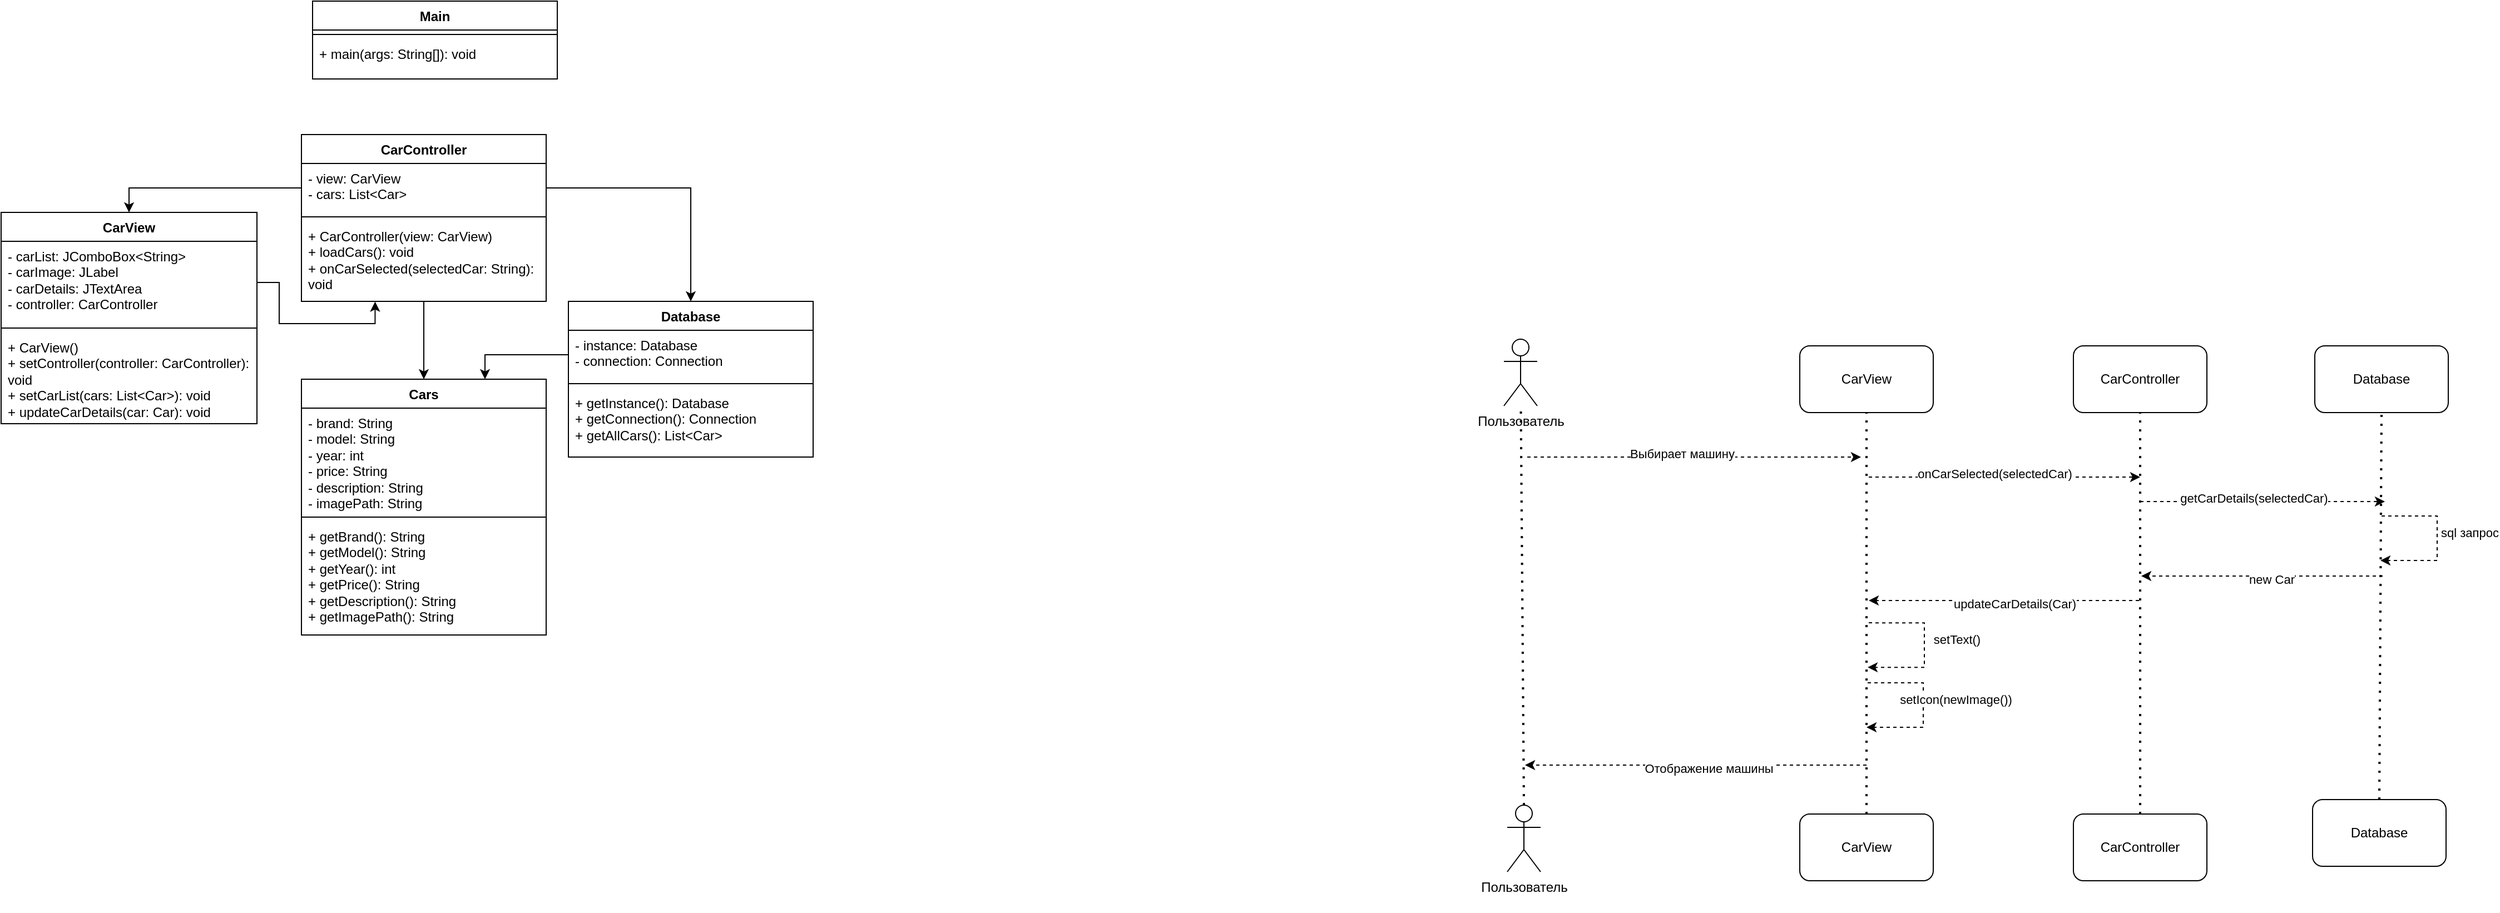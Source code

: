<mxfile version="26.0.4">
  <diagram name="Страница — 1" id="FLKnb8VxyuF6A4StAYXA">
    <mxGraphModel dx="986" dy="1763" grid="0" gridSize="10" guides="1" tooltips="1" connect="1" arrows="1" fold="1" page="0" pageScale="1" pageWidth="827" pageHeight="1169" math="0" shadow="0">
      <root>
        <mxCell id="0" />
        <mxCell id="1" parent="0" />
        <mxCell id="pQx3iZtivwP6ukkQNSp4-14" value="Cars" style="swimlane;fontStyle=1;align=center;verticalAlign=top;childLayout=stackLayout;horizontal=1;startSize=26;horizontalStack=0;resizeParent=1;resizeParentMax=0;resizeLast=0;collapsible=1;marginBottom=0;whiteSpace=wrap;html=1;" parent="1" vertex="1">
          <mxGeometry x="330" y="540" width="220" height="230" as="geometry" />
        </mxCell>
        <mxCell id="pQx3iZtivwP6ukkQNSp4-15" value="&lt;div&gt;- brand: String&lt;/div&gt;&lt;div&gt;- model: String&amp;nbsp;&lt;/div&gt;&lt;div&gt;&lt;span style=&quot;background-color: transparent; color: light-dark(rgb(0, 0, 0), rgb(255, 255, 255));&quot;&gt;- year: int&lt;/span&gt;&lt;/div&gt;&lt;div&gt;- price: String&lt;/div&gt;&lt;div&gt;&lt;div&gt;- description: String&lt;/div&gt;&lt;div&gt;- imagePath: String&lt;/div&gt;&lt;/div&gt;" style="text;strokeColor=none;fillColor=none;align=left;verticalAlign=top;spacingLeft=4;spacingRight=4;overflow=hidden;rotatable=0;points=[[0,0.5],[1,0.5]];portConstraint=eastwest;whiteSpace=wrap;html=1;" parent="pQx3iZtivwP6ukkQNSp4-14" vertex="1">
          <mxGeometry y="26" width="220" height="94" as="geometry" />
        </mxCell>
        <mxCell id="pQx3iZtivwP6ukkQNSp4-16" value="" style="line;strokeWidth=1;fillColor=none;align=left;verticalAlign=middle;spacingTop=-1;spacingLeft=3;spacingRight=3;rotatable=0;labelPosition=right;points=[];portConstraint=eastwest;strokeColor=inherit;" parent="pQx3iZtivwP6ukkQNSp4-14" vertex="1">
          <mxGeometry y="120" width="220" height="8" as="geometry" />
        </mxCell>
        <mxCell id="pQx3iZtivwP6ukkQNSp4-17" value="&lt;div&gt;+ getBrand(): String&lt;/div&gt;&lt;div&gt;+ getModel(): String&lt;/div&gt;&lt;div&gt;+ getYear(): int&lt;/div&gt;&lt;div&gt;+ getPrice(): String&lt;/div&gt;&lt;div&gt;+ getDescription(): String&lt;/div&gt;&lt;div&gt;+ getImagePath(): String&lt;/div&gt;" style="text;strokeColor=none;fillColor=none;align=left;verticalAlign=top;spacingLeft=4;spacingRight=4;overflow=hidden;rotatable=0;points=[[0,0.5],[1,0.5]];portConstraint=eastwest;whiteSpace=wrap;html=1;" parent="pQx3iZtivwP6ukkQNSp4-14" vertex="1">
          <mxGeometry y="128" width="220" height="102" as="geometry" />
        </mxCell>
        <mxCell id="pQx3iZtivwP6ukkQNSp4-37" style="edgeStyle=orthogonalEdgeStyle;rounded=0;orthogonalLoop=1;jettySize=auto;html=1;entryX=0.5;entryY=0;entryDx=0;entryDy=0;" parent="1" source="pQx3iZtivwP6ukkQNSp4-18" target="pQx3iZtivwP6ukkQNSp4-14" edge="1">
          <mxGeometry relative="1" as="geometry" />
        </mxCell>
        <mxCell id="pQx3iZtivwP6ukkQNSp4-18" value="CarController" style="swimlane;fontStyle=1;align=center;verticalAlign=top;childLayout=stackLayout;horizontal=1;startSize=26;horizontalStack=0;resizeParent=1;resizeParentMax=0;resizeLast=0;collapsible=1;marginBottom=0;whiteSpace=wrap;html=1;" parent="1" vertex="1">
          <mxGeometry x="330" y="320" width="220" height="150" as="geometry" />
        </mxCell>
        <mxCell id="pQx3iZtivwP6ukkQNSp4-19" value="&lt;div&gt;- view: CarView&lt;/div&gt;&lt;div&gt;- cars: List&amp;lt;Car&amp;gt;&lt;/div&gt;" style="text;strokeColor=none;fillColor=none;align=left;verticalAlign=top;spacingLeft=4;spacingRight=4;overflow=hidden;rotatable=0;points=[[0,0.5],[1,0.5]];portConstraint=eastwest;whiteSpace=wrap;html=1;" parent="pQx3iZtivwP6ukkQNSp4-18" vertex="1">
          <mxGeometry y="26" width="220" height="44" as="geometry" />
        </mxCell>
        <mxCell id="pQx3iZtivwP6ukkQNSp4-20" value="" style="line;strokeWidth=1;fillColor=none;align=left;verticalAlign=middle;spacingTop=-1;spacingLeft=3;spacingRight=3;rotatable=0;labelPosition=right;points=[];portConstraint=eastwest;strokeColor=inherit;" parent="pQx3iZtivwP6ukkQNSp4-18" vertex="1">
          <mxGeometry y="70" width="220" height="8" as="geometry" />
        </mxCell>
        <mxCell id="pQx3iZtivwP6ukkQNSp4-21" value="&lt;div&gt;+ CarController(view: CarView)&lt;/div&gt;&lt;div&gt;+ loadCars(): void&lt;/div&gt;&lt;div&gt;+ onCarSelected(selectedCar: String): void&lt;/div&gt;" style="text;strokeColor=none;fillColor=none;align=left;verticalAlign=top;spacingLeft=4;spacingRight=4;overflow=hidden;rotatable=0;points=[[0,0.5],[1,0.5]];portConstraint=eastwest;whiteSpace=wrap;html=1;" parent="pQx3iZtivwP6ukkQNSp4-18" vertex="1">
          <mxGeometry y="78" width="220" height="72" as="geometry" />
        </mxCell>
        <mxCell id="pQx3iZtivwP6ukkQNSp4-22" value="Database" style="swimlane;fontStyle=1;align=center;verticalAlign=top;childLayout=stackLayout;horizontal=1;startSize=26;horizontalStack=0;resizeParent=1;resizeParentMax=0;resizeLast=0;collapsible=1;marginBottom=0;whiteSpace=wrap;html=1;" parent="1" vertex="1">
          <mxGeometry x="570" y="470" width="220" height="140" as="geometry" />
        </mxCell>
        <mxCell id="pQx3iZtivwP6ukkQNSp4-23" value="&lt;div&gt;- instance: Database&lt;/div&gt;&lt;div&gt;- connection: Connection&lt;/div&gt;" style="text;strokeColor=none;fillColor=none;align=left;verticalAlign=top;spacingLeft=4;spacingRight=4;overflow=hidden;rotatable=0;points=[[0,0.5],[1,0.5]];portConstraint=eastwest;whiteSpace=wrap;html=1;" parent="pQx3iZtivwP6ukkQNSp4-22" vertex="1">
          <mxGeometry y="26" width="220" height="44" as="geometry" />
        </mxCell>
        <mxCell id="pQx3iZtivwP6ukkQNSp4-24" value="" style="line;strokeWidth=1;fillColor=none;align=left;verticalAlign=middle;spacingTop=-1;spacingLeft=3;spacingRight=3;rotatable=0;labelPosition=right;points=[];portConstraint=eastwest;strokeColor=inherit;" parent="pQx3iZtivwP6ukkQNSp4-22" vertex="1">
          <mxGeometry y="70" width="220" height="8" as="geometry" />
        </mxCell>
        <mxCell id="pQx3iZtivwP6ukkQNSp4-25" value="&lt;div&gt;+ getInstance(): Database&lt;/div&gt;&lt;div&gt;+ getConnection(): Connection&lt;/div&gt;&lt;div&gt;+ getAllCars(): List&amp;lt;Car&amp;gt;&lt;/div&gt;" style="text;strokeColor=none;fillColor=none;align=left;verticalAlign=top;spacingLeft=4;spacingRight=4;overflow=hidden;rotatable=0;points=[[0,0.5],[1,0.5]];portConstraint=eastwest;whiteSpace=wrap;html=1;" parent="pQx3iZtivwP6ukkQNSp4-22" vertex="1">
          <mxGeometry y="78" width="220" height="62" as="geometry" />
        </mxCell>
        <mxCell id="pQx3iZtivwP6ukkQNSp4-27" value="CarView" style="swimlane;fontStyle=1;align=center;verticalAlign=top;childLayout=stackLayout;horizontal=1;startSize=26;horizontalStack=0;resizeParent=1;resizeParentMax=0;resizeLast=0;collapsible=1;marginBottom=0;whiteSpace=wrap;html=1;" parent="1" vertex="1">
          <mxGeometry x="60" y="390" width="230" height="190" as="geometry" />
        </mxCell>
        <mxCell id="pQx3iZtivwP6ukkQNSp4-28" value="&lt;div&gt;- carList: JComboBox&amp;lt;String&amp;gt;&lt;/div&gt;&lt;div&gt;- carImage: JLabel&lt;/div&gt;&lt;div&gt;- carDetails: JTextArea&lt;/div&gt;&lt;div&gt;- controller: CarController&lt;/div&gt;" style="text;strokeColor=none;fillColor=none;align=left;verticalAlign=top;spacingLeft=4;spacingRight=4;overflow=hidden;rotatable=0;points=[[0,0.5],[1,0.5]];portConstraint=eastwest;whiteSpace=wrap;html=1;" parent="pQx3iZtivwP6ukkQNSp4-27" vertex="1">
          <mxGeometry y="26" width="230" height="74" as="geometry" />
        </mxCell>
        <mxCell id="pQx3iZtivwP6ukkQNSp4-29" value="" style="line;strokeWidth=1;fillColor=none;align=left;verticalAlign=middle;spacingTop=-1;spacingLeft=3;spacingRight=3;rotatable=0;labelPosition=right;points=[];portConstraint=eastwest;strokeColor=inherit;" parent="pQx3iZtivwP6ukkQNSp4-27" vertex="1">
          <mxGeometry y="100" width="230" height="8" as="geometry" />
        </mxCell>
        <mxCell id="pQx3iZtivwP6ukkQNSp4-30" value="&lt;div&gt;+ CarView()&lt;/div&gt;&lt;div&gt;+ setController(controller: CarController): void&lt;/div&gt;&lt;div&gt;+ setCarList(cars: List&amp;lt;Car&amp;gt;): void&lt;/div&gt;&lt;div&gt;+ updateCarDetails(car: Car): void&lt;/div&gt;" style="text;strokeColor=none;fillColor=none;align=left;verticalAlign=top;spacingLeft=4;spacingRight=4;overflow=hidden;rotatable=0;points=[[0,0.5],[1,0.5]];portConstraint=eastwest;whiteSpace=wrap;html=1;" parent="pQx3iZtivwP6ukkQNSp4-27" vertex="1">
          <mxGeometry y="108" width="230" height="82" as="geometry" />
        </mxCell>
        <mxCell id="pQx3iZtivwP6ukkQNSp4-31" value="Main" style="swimlane;fontStyle=1;align=center;verticalAlign=top;childLayout=stackLayout;horizontal=1;startSize=26;horizontalStack=0;resizeParent=1;resizeParentMax=0;resizeLast=0;collapsible=1;marginBottom=0;whiteSpace=wrap;html=1;" parent="1" vertex="1">
          <mxGeometry x="340" y="200" width="220" height="70" as="geometry" />
        </mxCell>
        <mxCell id="pQx3iZtivwP6ukkQNSp4-33" value="" style="line;strokeWidth=1;fillColor=none;align=left;verticalAlign=middle;spacingTop=-1;spacingLeft=3;spacingRight=3;rotatable=0;labelPosition=right;points=[];portConstraint=eastwest;strokeColor=inherit;" parent="pQx3iZtivwP6ukkQNSp4-31" vertex="1">
          <mxGeometry y="26" width="220" height="8" as="geometry" />
        </mxCell>
        <mxCell id="pQx3iZtivwP6ukkQNSp4-34" value="+ main(args: String[]): void" style="text;strokeColor=none;fillColor=none;align=left;verticalAlign=top;spacingLeft=4;spacingRight=4;overflow=hidden;rotatable=0;points=[[0,0.5],[1,0.5]];portConstraint=eastwest;whiteSpace=wrap;html=1;" parent="pQx3iZtivwP6ukkQNSp4-31" vertex="1">
          <mxGeometry y="34" width="220" height="36" as="geometry" />
        </mxCell>
        <mxCell id="pQx3iZtivwP6ukkQNSp4-35" style="edgeStyle=orthogonalEdgeStyle;rounded=0;orthogonalLoop=1;jettySize=auto;html=1;entryX=0.5;entryY=0;entryDx=0;entryDy=0;" parent="1" source="pQx3iZtivwP6ukkQNSp4-19" target="pQx3iZtivwP6ukkQNSp4-22" edge="1">
          <mxGeometry relative="1" as="geometry" />
        </mxCell>
        <mxCell id="pQx3iZtivwP6ukkQNSp4-36" style="edgeStyle=orthogonalEdgeStyle;rounded=0;orthogonalLoop=1;jettySize=auto;html=1;entryX=0.5;entryY=0;entryDx=0;entryDy=0;" parent="1" source="pQx3iZtivwP6ukkQNSp4-19" target="pQx3iZtivwP6ukkQNSp4-27" edge="1">
          <mxGeometry relative="1" as="geometry" />
        </mxCell>
        <mxCell id="pQx3iZtivwP6ukkQNSp4-38" style="edgeStyle=orthogonalEdgeStyle;rounded=0;orthogonalLoop=1;jettySize=auto;html=1;entryX=0.75;entryY=0;entryDx=0;entryDy=0;" parent="1" source="pQx3iZtivwP6ukkQNSp4-23" target="pQx3iZtivwP6ukkQNSp4-14" edge="1">
          <mxGeometry relative="1" as="geometry" />
        </mxCell>
        <mxCell id="pQx3iZtivwP6ukkQNSp4-39" style="edgeStyle=orthogonalEdgeStyle;rounded=0;orthogonalLoop=1;jettySize=auto;html=1;entryX=0.301;entryY=1.004;entryDx=0;entryDy=0;entryPerimeter=0;" parent="1" source="pQx3iZtivwP6ukkQNSp4-28" target="pQx3iZtivwP6ukkQNSp4-21" edge="1">
          <mxGeometry relative="1" as="geometry" />
        </mxCell>
        <mxCell id="z1_VXpZgQ2oux5SGRmLL-1" value="Пользователь&lt;div&gt;&lt;br&gt;&lt;/div&gt;" style="shape=umlActor;verticalLabelPosition=bottom;verticalAlign=top;html=1;outlineConnect=0;" vertex="1" parent="1">
          <mxGeometry x="1411" y="504" width="30" height="60" as="geometry" />
        </mxCell>
        <mxCell id="z1_VXpZgQ2oux5SGRmLL-2" value="Пользователь&lt;div&gt;&lt;br&gt;&lt;/div&gt;" style="shape=umlActor;verticalLabelPosition=bottom;verticalAlign=top;html=1;outlineConnect=0;" vertex="1" parent="1">
          <mxGeometry x="1414" y="923" width="30" height="60" as="geometry" />
        </mxCell>
        <mxCell id="z1_VXpZgQ2oux5SGRmLL-3" value="CarView" style="rounded=1;whiteSpace=wrap;html=1;" vertex="1" parent="1">
          <mxGeometry x="1677" y="510" width="120" height="60" as="geometry" />
        </mxCell>
        <mxCell id="z1_VXpZgQ2oux5SGRmLL-4" value="CarView" style="rounded=1;whiteSpace=wrap;html=1;" vertex="1" parent="1">
          <mxGeometry x="1677" y="931" width="120" height="60" as="geometry" />
        </mxCell>
        <mxCell id="z1_VXpZgQ2oux5SGRmLL-5" value="CarController" style="rounded=1;whiteSpace=wrap;html=1;" vertex="1" parent="1">
          <mxGeometry x="1923" y="510" width="120" height="60" as="geometry" />
        </mxCell>
        <mxCell id="z1_VXpZgQ2oux5SGRmLL-6" value="CarController" style="rounded=1;whiteSpace=wrap;html=1;" vertex="1" parent="1">
          <mxGeometry x="1923" y="931" width="120" height="60" as="geometry" />
        </mxCell>
        <mxCell id="z1_VXpZgQ2oux5SGRmLL-7" value="Database" style="rounded=1;whiteSpace=wrap;html=1;" vertex="1" parent="1">
          <mxGeometry x="2140" y="510" width="120" height="60" as="geometry" />
        </mxCell>
        <mxCell id="z1_VXpZgQ2oux5SGRmLL-8" value="Database" style="rounded=1;whiteSpace=wrap;html=1;" vertex="1" parent="1">
          <mxGeometry x="2138" y="918" width="120" height="60" as="geometry" />
        </mxCell>
        <mxCell id="z1_VXpZgQ2oux5SGRmLL-9" value="" style="endArrow=none;dashed=1;html=1;dashPattern=1 3;strokeWidth=2;rounded=0;entryX=0.5;entryY=1;entryDx=0;entryDy=0;exitX=0.5;exitY=0;exitDx=0;exitDy=0;" edge="1" parent="1" source="z1_VXpZgQ2oux5SGRmLL-4" target="z1_VXpZgQ2oux5SGRmLL-3">
          <mxGeometry width="50" height="50" relative="1" as="geometry">
            <mxPoint x="1836" y="673" as="sourcePoint" />
            <mxPoint x="1886" y="623" as="targetPoint" />
          </mxGeometry>
        </mxCell>
        <mxCell id="z1_VXpZgQ2oux5SGRmLL-10" value="" style="endArrow=none;dashed=1;html=1;dashPattern=1 3;strokeWidth=2;rounded=0;entryX=0.5;entryY=1;entryDx=0;entryDy=0;exitX=0.5;exitY=0;exitDx=0;exitDy=0;" edge="1" parent="1" source="z1_VXpZgQ2oux5SGRmLL-6" target="z1_VXpZgQ2oux5SGRmLL-5">
          <mxGeometry width="50" height="50" relative="1" as="geometry">
            <mxPoint x="1836" y="673" as="sourcePoint" />
            <mxPoint x="1886" y="623" as="targetPoint" />
          </mxGeometry>
        </mxCell>
        <mxCell id="z1_VXpZgQ2oux5SGRmLL-11" value="" style="endArrow=none;dashed=1;html=1;dashPattern=1 3;strokeWidth=2;rounded=0;entryX=0.5;entryY=1;entryDx=0;entryDy=0;exitX=0.5;exitY=0;exitDx=0;exitDy=0;" edge="1" parent="1" source="z1_VXpZgQ2oux5SGRmLL-8" target="z1_VXpZgQ2oux5SGRmLL-7">
          <mxGeometry width="50" height="50" relative="1" as="geometry">
            <mxPoint x="1836" y="673" as="sourcePoint" />
            <mxPoint x="1886" y="623" as="targetPoint" />
          </mxGeometry>
        </mxCell>
        <mxCell id="z1_VXpZgQ2oux5SGRmLL-12" value="" style="endArrow=none;dashed=1;html=1;dashPattern=1 3;strokeWidth=2;rounded=0;exitX=0.5;exitY=0;exitDx=0;exitDy=0;exitPerimeter=0;" edge="1" parent="1" source="z1_VXpZgQ2oux5SGRmLL-2" target="z1_VXpZgQ2oux5SGRmLL-1">
          <mxGeometry width="50" height="50" relative="1" as="geometry">
            <mxPoint x="1836" y="673" as="sourcePoint" />
            <mxPoint x="1886" y="623" as="targetPoint" />
          </mxGeometry>
        </mxCell>
        <mxCell id="z1_VXpZgQ2oux5SGRmLL-13" value="" style="endArrow=classic;html=1;rounded=0;dashed=1;" edge="1" parent="1">
          <mxGeometry width="50" height="50" relative="1" as="geometry">
            <mxPoint x="1432" y="610" as="sourcePoint" />
            <mxPoint x="1732" y="610" as="targetPoint" />
          </mxGeometry>
        </mxCell>
        <mxCell id="z1_VXpZgQ2oux5SGRmLL-14" value="Выбирает машину" style="edgeLabel;html=1;align=center;verticalAlign=middle;resizable=0;points=[];" vertex="1" connectable="0" parent="z1_VXpZgQ2oux5SGRmLL-13">
          <mxGeometry x="-0.074" y="3" relative="1" as="geometry">
            <mxPoint as="offset" />
          </mxGeometry>
        </mxCell>
        <mxCell id="z1_VXpZgQ2oux5SGRmLL-15" value="" style="endArrow=classic;html=1;rounded=0;dashed=1;" edge="1" parent="1">
          <mxGeometry width="50" height="50" relative="1" as="geometry">
            <mxPoint x="1739" y="628" as="sourcePoint" />
            <mxPoint x="1983" y="628" as="targetPoint" />
          </mxGeometry>
        </mxCell>
        <mxCell id="z1_VXpZgQ2oux5SGRmLL-16" value="onCarSelected(selectedCar)" style="edgeLabel;html=1;align=center;verticalAlign=middle;resizable=0;points=[];" vertex="1" connectable="0" parent="z1_VXpZgQ2oux5SGRmLL-15">
          <mxGeometry x="-0.074" y="3" relative="1" as="geometry">
            <mxPoint as="offset" />
          </mxGeometry>
        </mxCell>
        <mxCell id="z1_VXpZgQ2oux5SGRmLL-17" value="" style="endArrow=classic;html=1;rounded=0;dashed=1;" edge="1" parent="1">
          <mxGeometry width="50" height="50" relative="1" as="geometry">
            <mxPoint x="1983" y="650" as="sourcePoint" />
            <mxPoint x="2203" y="650" as="targetPoint" />
          </mxGeometry>
        </mxCell>
        <mxCell id="z1_VXpZgQ2oux5SGRmLL-18" value="getCarDetails(selectedCar)" style="edgeLabel;html=1;align=center;verticalAlign=middle;resizable=0;points=[];" vertex="1" connectable="0" parent="z1_VXpZgQ2oux5SGRmLL-17">
          <mxGeometry x="-0.074" y="3" relative="1" as="geometry">
            <mxPoint as="offset" />
          </mxGeometry>
        </mxCell>
        <mxCell id="z1_VXpZgQ2oux5SGRmLL-21" value="" style="endArrow=classic;html=1;rounded=0;dashed=1;" edge="1" parent="1">
          <mxGeometry width="50" height="50" relative="1" as="geometry">
            <mxPoint x="2201" y="717" as="sourcePoint" />
            <mxPoint x="1984" y="717" as="targetPoint" />
          </mxGeometry>
        </mxCell>
        <mxCell id="z1_VXpZgQ2oux5SGRmLL-22" value="new Car" style="edgeLabel;html=1;align=center;verticalAlign=middle;resizable=0;points=[];" vertex="1" connectable="0" parent="z1_VXpZgQ2oux5SGRmLL-21">
          <mxGeometry x="-0.074" y="3" relative="1" as="geometry">
            <mxPoint as="offset" />
          </mxGeometry>
        </mxCell>
        <mxCell id="z1_VXpZgQ2oux5SGRmLL-23" value="" style="endArrow=classic;html=1;rounded=0;dashed=1;edgeStyle=orthogonalEdgeStyle;" edge="1" parent="1">
          <mxGeometry width="50" height="50" relative="1" as="geometry">
            <mxPoint x="2200" y="663" as="sourcePoint" />
            <mxPoint x="2199" y="703" as="targetPoint" />
            <Array as="points">
              <mxPoint x="2250" y="663" />
              <mxPoint x="2250" y="703" />
            </Array>
          </mxGeometry>
        </mxCell>
        <mxCell id="z1_VXpZgQ2oux5SGRmLL-24" value="sql запрос" style="edgeLabel;html=1;align=center;verticalAlign=middle;resizable=0;points=[];" vertex="1" connectable="0" parent="z1_VXpZgQ2oux5SGRmLL-23">
          <mxGeometry x="-0.074" y="3" relative="1" as="geometry">
            <mxPoint x="26" y="-1" as="offset" />
          </mxGeometry>
        </mxCell>
        <mxCell id="z1_VXpZgQ2oux5SGRmLL-25" value="" style="endArrow=classic;html=1;rounded=0;dashed=1;" edge="1" parent="1">
          <mxGeometry width="50" height="50" relative="1" as="geometry">
            <mxPoint x="1982" y="739" as="sourcePoint" />
            <mxPoint x="1739" y="739" as="targetPoint" />
          </mxGeometry>
        </mxCell>
        <mxCell id="z1_VXpZgQ2oux5SGRmLL-26" value="updateCarDetails(Car)" style="edgeLabel;html=1;align=center;verticalAlign=middle;resizable=0;points=[];" vertex="1" connectable="0" parent="z1_VXpZgQ2oux5SGRmLL-25">
          <mxGeometry x="-0.074" y="3" relative="1" as="geometry">
            <mxPoint as="offset" />
          </mxGeometry>
        </mxCell>
        <mxCell id="z1_VXpZgQ2oux5SGRmLL-28" value="" style="endArrow=classic;html=1;rounded=0;dashed=1;edgeStyle=orthogonalEdgeStyle;" edge="1" parent="1">
          <mxGeometry width="50" height="50" relative="1" as="geometry">
            <mxPoint x="1739" y="759.06" as="sourcePoint" />
            <mxPoint x="1738" y="799.06" as="targetPoint" />
            <Array as="points">
              <mxPoint x="1789" y="759.06" />
              <mxPoint x="1789" y="799.06" />
            </Array>
          </mxGeometry>
        </mxCell>
        <mxCell id="z1_VXpZgQ2oux5SGRmLL-29" value="setText()" style="edgeLabel;html=1;align=center;verticalAlign=middle;resizable=0;points=[];" vertex="1" connectable="0" parent="z1_VXpZgQ2oux5SGRmLL-28">
          <mxGeometry x="-0.074" y="3" relative="1" as="geometry">
            <mxPoint x="26" y="-1" as="offset" />
          </mxGeometry>
        </mxCell>
        <mxCell id="z1_VXpZgQ2oux5SGRmLL-30" value="" style="endArrow=classic;html=1;rounded=0;dashed=1;edgeStyle=orthogonalEdgeStyle;" edge="1" parent="1">
          <mxGeometry width="50" height="50" relative="1" as="geometry">
            <mxPoint x="1738" y="813" as="sourcePoint" />
            <mxPoint x="1737" y="853" as="targetPoint" />
            <Array as="points">
              <mxPoint x="1788" y="813" />
              <mxPoint x="1788" y="853" />
            </Array>
          </mxGeometry>
        </mxCell>
        <mxCell id="z1_VXpZgQ2oux5SGRmLL-31" value="setIcon(newImage())" style="edgeLabel;html=1;align=center;verticalAlign=middle;resizable=0;points=[];" vertex="1" connectable="0" parent="z1_VXpZgQ2oux5SGRmLL-30">
          <mxGeometry x="-0.074" y="3" relative="1" as="geometry">
            <mxPoint x="26" y="-1" as="offset" />
          </mxGeometry>
        </mxCell>
        <mxCell id="z1_VXpZgQ2oux5SGRmLL-32" value="" style="endArrow=classic;html=1;rounded=0;dashed=1;" edge="1" parent="1">
          <mxGeometry width="50" height="50" relative="1" as="geometry">
            <mxPoint x="1737" y="887" as="sourcePoint" />
            <mxPoint x="1430" y="887" as="targetPoint" />
          </mxGeometry>
        </mxCell>
        <mxCell id="z1_VXpZgQ2oux5SGRmLL-33" value="Отображение машины" style="edgeLabel;html=1;align=center;verticalAlign=middle;resizable=0;points=[];" vertex="1" connectable="0" parent="z1_VXpZgQ2oux5SGRmLL-32">
          <mxGeometry x="-0.074" y="3" relative="1" as="geometry">
            <mxPoint as="offset" />
          </mxGeometry>
        </mxCell>
      </root>
    </mxGraphModel>
  </diagram>
</mxfile>
